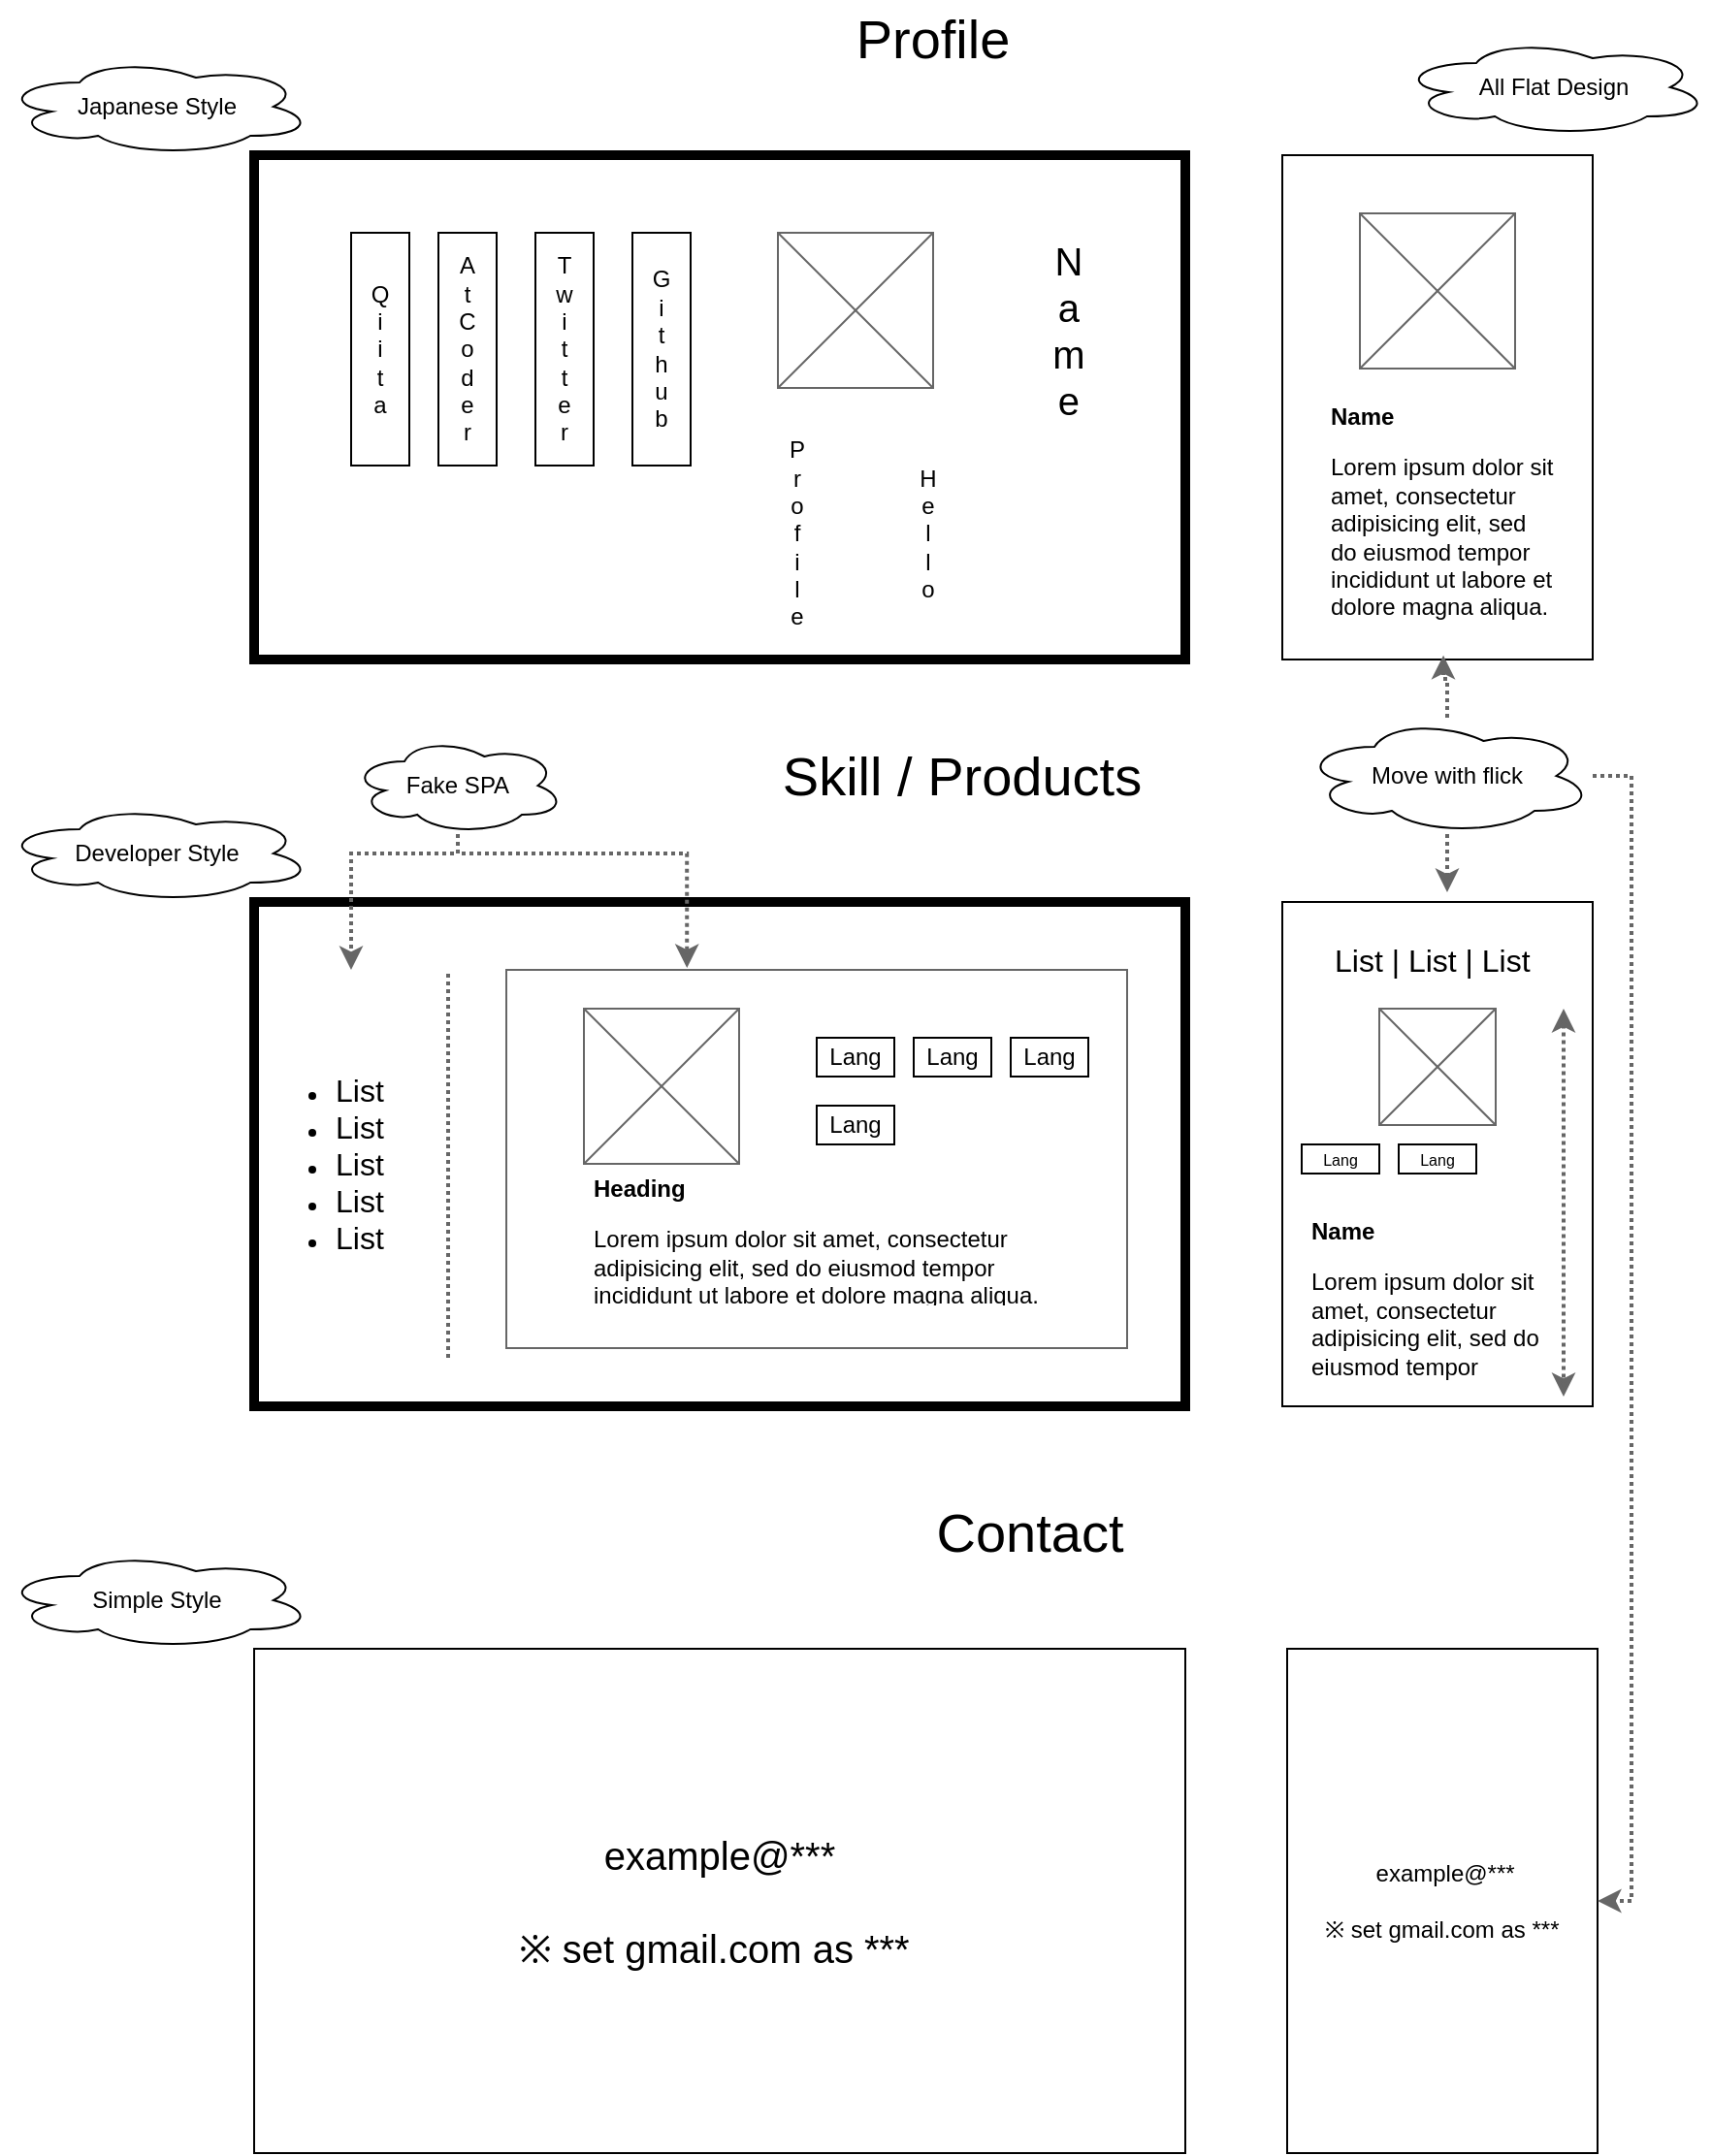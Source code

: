 <mxfile version="12.8.0" type="github">
  <diagram id="wi5P3lbnyXnD6WubuVir" name="Page-1">
    <mxGraphModel dx="1705" dy="613" grid="1" gridSize="10" guides="1" tooltips="1" connect="1" arrows="1" fold="1" page="1" pageScale="1" pageWidth="827" pageHeight="1169" math="0" shadow="0">
      <root>
        <mxCell id="0" />
        <mxCell id="1" parent="0" />
        <mxCell id="LEy-P6qLyVhZtP79ntJR-2" value="" style="verticalLabelPosition=bottom;verticalAlign=top;html=1;shape=mxgraph.basic.rect;fillColor2=none;strokeWidth=5;size=20;indent=5;fillColor=none;" vertex="1" parent="1">
          <mxGeometry x="80" y="100" width="480" height="260" as="geometry" />
        </mxCell>
        <mxCell id="LEy-P6qLyVhZtP79ntJR-3" value="Profile" style="text;html=1;strokeColor=none;fillColor=none;align=center;verticalAlign=middle;whiteSpace=wrap;rounded=0;fontSize=28;" vertex="1" parent="1">
          <mxGeometry x="380" y="20" width="100" height="40" as="geometry" />
        </mxCell>
        <mxCell id="LEy-P6qLyVhZtP79ntJR-6" value="" style="verticalLabelPosition=bottom;verticalAlign=top;html=1;shape=mxgraph.basic.rect;fillColor2=none;strokeWidth=1;size=20;indent=5;fillColor=none;" vertex="1" parent="1">
          <mxGeometry x="610" y="100" width="160" height="260" as="geometry" />
        </mxCell>
        <mxCell id="LEy-P6qLyVhZtP79ntJR-11" value="" style="group" vertex="1" connectable="0" parent="1">
          <mxGeometry x="650" y="130" width="80" height="80" as="geometry" />
        </mxCell>
        <mxCell id="LEy-P6qLyVhZtP79ntJR-10" value="" style="group;strokeColor=#666666;" vertex="1" connectable="0" parent="LEy-P6qLyVhZtP79ntJR-11">
          <mxGeometry width="80" height="80" as="geometry" />
        </mxCell>
        <mxCell id="LEy-P6qLyVhZtP79ntJR-7" value="" style="whiteSpace=wrap;html=1;aspect=fixed;fillColor=none;fontSize=28;strokeColor=#666666;" vertex="1" parent="LEy-P6qLyVhZtP79ntJR-10">
          <mxGeometry width="80" height="80" as="geometry" />
        </mxCell>
        <mxCell id="LEy-P6qLyVhZtP79ntJR-8" value="" style="endArrow=none;html=1;fontSize=28;entryX=1;entryY=0;entryDx=0;entryDy=0;exitX=0;exitY=1;exitDx=0;exitDy=0;strokeColor=#666666;" edge="1" parent="LEy-P6qLyVhZtP79ntJR-10" source="LEy-P6qLyVhZtP79ntJR-7" target="LEy-P6qLyVhZtP79ntJR-7">
          <mxGeometry width="50" height="50" relative="1" as="geometry">
            <mxPoint x="290" y="310" as="sourcePoint" />
            <mxPoint x="340" y="260" as="targetPoint" />
          </mxGeometry>
        </mxCell>
        <mxCell id="LEy-P6qLyVhZtP79ntJR-9" value="" style="endArrow=none;html=1;fontSize=28;entryX=0;entryY=0;entryDx=0;entryDy=0;strokeColor=#666666;" edge="1" parent="LEy-P6qLyVhZtP79ntJR-10" target="LEy-P6qLyVhZtP79ntJR-7">
          <mxGeometry width="50" height="50" relative="1" as="geometry">
            <mxPoint x="80" y="80" as="sourcePoint" />
            <mxPoint x="340" y="260" as="targetPoint" />
          </mxGeometry>
        </mxCell>
        <mxCell id="LEy-P6qLyVhZtP79ntJR-13" value="&lt;h1 style=&quot;font-size: 12px&quot;&gt;Name&lt;/h1&gt;&lt;p style=&quot;font-size: 12px&quot;&gt;Lorem ipsum dolor sit amet, consectetur adipisicing elit, sed do eiusmod tempor incididunt ut labore et dolore magna aliqua.&lt;/p&gt;" style="text;html=1;strokeColor=none;fillColor=none;spacing=5;spacingTop=-20;whiteSpace=wrap;overflow=hidden;rounded=0;fontSize=12;" vertex="1" parent="1">
          <mxGeometry x="630" y="230" width="125" height="110" as="geometry" />
        </mxCell>
        <mxCell id="LEy-P6qLyVhZtP79ntJR-15" value="Skill / Products" style="text;html=1;strokeColor=none;fillColor=none;align=center;verticalAlign=middle;whiteSpace=wrap;rounded=0;fontSize=28;" vertex="1" parent="1">
          <mxGeometry x="350" y="400" width="190" height="40" as="geometry" />
        </mxCell>
        <mxCell id="LEy-P6qLyVhZtP79ntJR-16" value="Contact" style="text;html=1;strokeColor=none;fillColor=none;align=center;verticalAlign=middle;whiteSpace=wrap;rounded=0;fontSize=28;" vertex="1" parent="1">
          <mxGeometry x="430" y="790" width="100" height="40" as="geometry" />
        </mxCell>
        <mxCell id="LEy-P6qLyVhZtP79ntJR-17" value="" style="verticalLabelPosition=bottom;verticalAlign=top;html=1;shape=mxgraph.basic.rect;fillColor2=none;strokeWidth=5;size=20;indent=5;fillColor=none;" vertex="1" parent="1">
          <mxGeometry x="80" y="485" width="480" height="260" as="geometry" />
        </mxCell>
        <mxCell id="LEy-P6qLyVhZtP79ntJR-18" value="" style="verticalLabelPosition=bottom;verticalAlign=top;html=1;shape=mxgraph.basic.rect;fillColor2=none;strokeWidth=1;size=20;indent=5;fillColor=none;" vertex="1" parent="1">
          <mxGeometry x="80" y="870" width="480" height="260" as="geometry" />
        </mxCell>
        <mxCell id="LEy-P6qLyVhZtP79ntJR-19" value="" style="verticalLabelPosition=bottom;verticalAlign=top;html=1;shape=mxgraph.basic.rect;fillColor2=none;strokeWidth=1;size=20;indent=5;fillColor=none;" vertex="1" parent="1">
          <mxGeometry x="610" y="485" width="160" height="260" as="geometry" />
        </mxCell>
        <mxCell id="LEy-P6qLyVhZtP79ntJR-20" value="" style="verticalLabelPosition=bottom;verticalAlign=top;html=1;shape=mxgraph.basic.rect;fillColor2=none;strokeWidth=1;size=20;indent=5;fillColor=none;" vertex="1" parent="1">
          <mxGeometry x="612.5" y="870" width="160" height="260" as="geometry" />
        </mxCell>
        <mxCell id="LEy-P6qLyVhZtP79ntJR-21" value="&lt;span style=&quot;font-size: 16px&quot;&gt;List | List | List&lt;/span&gt;" style="text;html=1;strokeColor=none;fillColor=none;align=left;verticalAlign=middle;whiteSpace=wrap;rounded=0;fontSize=12;" vertex="1" parent="1">
          <mxGeometry x="635" y="500" width="110" height="30" as="geometry" />
        </mxCell>
        <mxCell id="LEy-P6qLyVhZtP79ntJR-23" value="&lt;div style=&quot;text-align: center&quot;&gt;example@***&lt;/div&gt;&lt;font style=&quot;font-size: 12px&quot;&gt;&lt;br&gt;※ set gmail.com as ***&amp;nbsp;&lt;/font&gt;" style="text;html=1;strokeColor=none;fillColor=none;align=left;verticalAlign=middle;whiteSpace=wrap;rounded=0;fontSize=12;" vertex="1" parent="1">
          <mxGeometry x="630" y="930" width="130" height="140" as="geometry" />
        </mxCell>
        <mxCell id="LEy-P6qLyVhZtP79ntJR-24" value="&lt;ul&gt;&lt;li&gt;&lt;font style=&quot;font-size: 16px&quot;&gt;List&lt;/font&gt;&lt;/li&gt;&lt;li&gt;&lt;font style=&quot;font-size: 16px&quot;&gt;List&lt;/font&gt;&lt;/li&gt;&lt;li&gt;&lt;font style=&quot;font-size: 16px&quot;&gt;List&lt;/font&gt;&lt;/li&gt;&lt;li&gt;&lt;font style=&quot;font-size: 16px&quot;&gt;List&lt;/font&gt;&lt;/li&gt;&lt;li&gt;&lt;font style=&quot;font-size: 16px&quot;&gt;List&lt;/font&gt;&lt;/li&gt;&lt;/ul&gt;" style="text;html=1;strokeColor=none;fillColor=none;align=left;verticalAlign=middle;rounded=0;fontSize=12;whiteSpace=wrap;" vertex="1" parent="1">
          <mxGeometry x="80" y="520" width="100" height="200" as="geometry" />
        </mxCell>
        <mxCell id="LEy-P6qLyVhZtP79ntJR-26" value="" style="endArrow=none;dashed=1;html=1;strokeColor=#666666;fontSize=12;exitX=1;exitY=1;exitDx=0;exitDy=0;strokeWidth=2;dashPattern=1 1;entryX=1;entryY=0;entryDx=0;entryDy=0;" edge="1" parent="1" source="LEy-P6qLyVhZtP79ntJR-24" target="LEy-P6qLyVhZtP79ntJR-24">
          <mxGeometry width="50" height="50" relative="1" as="geometry">
            <mxPoint x="380" y="570" as="sourcePoint" />
            <mxPoint x="180" y="530" as="targetPoint" />
          </mxGeometry>
        </mxCell>
        <mxCell id="LEy-P6qLyVhZtP79ntJR-41" value="" style="edgeStyle=orthogonalEdgeStyle;rounded=0;orthogonalLoop=1;jettySize=auto;html=1;dashed=1;dashPattern=1 1;strokeColor=#666666;strokeWidth=2;fontSize=12;entryX=0.291;entryY=-0.005;entryDx=0;entryDy=0;entryPerimeter=0;" edge="1" parent="1" source="LEy-P6qLyVhZtP79ntJR-39" target="LEy-P6qLyVhZtP79ntJR-27">
          <mxGeometry relative="1" as="geometry">
            <Array as="points">
              <mxPoint x="185" y="460" />
              <mxPoint x="303" y="460" />
            </Array>
          </mxGeometry>
        </mxCell>
        <mxCell id="LEy-P6qLyVhZtP79ntJR-42" style="edgeStyle=orthogonalEdgeStyle;rounded=0;orthogonalLoop=1;jettySize=auto;html=1;dashed=1;dashPattern=1 1;strokeColor=#666666;strokeWidth=2;fontSize=12;" edge="1" parent="1" source="LEy-P6qLyVhZtP79ntJR-39" target="LEy-P6qLyVhZtP79ntJR-24">
          <mxGeometry relative="1" as="geometry">
            <Array as="points">
              <mxPoint x="185" y="460" />
              <mxPoint x="130" y="460" />
            </Array>
          </mxGeometry>
        </mxCell>
        <mxCell id="LEy-P6qLyVhZtP79ntJR-39" value="Fake SPA" style="ellipse;shape=cloud;whiteSpace=wrap;html=1;strokeColor=#000000;fillColor=none;fontSize=12;" vertex="1" parent="1">
          <mxGeometry x="130" y="400" width="110" height="50" as="geometry" />
        </mxCell>
        <mxCell id="LEy-P6qLyVhZtP79ntJR-40" value="" style="group" vertex="1" connectable="0" parent="1">
          <mxGeometry x="210" y="520" width="320" height="195" as="geometry" />
        </mxCell>
        <mxCell id="LEy-P6qLyVhZtP79ntJR-27" value="" style="rounded=0;whiteSpace=wrap;html=1;strokeColor=#666666;fillColor=none;fontSize=12;" vertex="1" parent="LEy-P6qLyVhZtP79ntJR-40">
          <mxGeometry width="320" height="195" as="geometry" />
        </mxCell>
        <mxCell id="LEy-P6qLyVhZtP79ntJR-28" value="" style="group" vertex="1" connectable="0" parent="LEy-P6qLyVhZtP79ntJR-40">
          <mxGeometry x="40" y="20" width="80" height="80" as="geometry" />
        </mxCell>
        <mxCell id="LEy-P6qLyVhZtP79ntJR-29" value="" style="group;strokeColor=#666666;" vertex="1" connectable="0" parent="LEy-P6qLyVhZtP79ntJR-28">
          <mxGeometry width="80" height="80" as="geometry" />
        </mxCell>
        <mxCell id="LEy-P6qLyVhZtP79ntJR-30" value="" style="whiteSpace=wrap;html=1;aspect=fixed;fillColor=none;fontSize=28;strokeColor=#666666;" vertex="1" parent="LEy-P6qLyVhZtP79ntJR-29">
          <mxGeometry width="80" height="80" as="geometry" />
        </mxCell>
        <mxCell id="LEy-P6qLyVhZtP79ntJR-31" value="" style="endArrow=none;html=1;fontSize=28;entryX=1;entryY=0;entryDx=0;entryDy=0;exitX=0;exitY=1;exitDx=0;exitDy=0;strokeColor=#666666;" edge="1" parent="LEy-P6qLyVhZtP79ntJR-29" source="LEy-P6qLyVhZtP79ntJR-30" target="LEy-P6qLyVhZtP79ntJR-30">
          <mxGeometry width="50" height="50" relative="1" as="geometry">
            <mxPoint x="290" y="310" as="sourcePoint" />
            <mxPoint x="340" y="260" as="targetPoint" />
          </mxGeometry>
        </mxCell>
        <mxCell id="LEy-P6qLyVhZtP79ntJR-32" value="" style="endArrow=none;html=1;fontSize=28;entryX=0;entryY=0;entryDx=0;entryDy=0;strokeColor=#666666;" edge="1" parent="LEy-P6qLyVhZtP79ntJR-29" target="LEy-P6qLyVhZtP79ntJR-30">
          <mxGeometry width="50" height="50" relative="1" as="geometry">
            <mxPoint x="80" y="80" as="sourcePoint" />
            <mxPoint x="340" y="260" as="targetPoint" />
          </mxGeometry>
        </mxCell>
        <mxCell id="LEy-P6qLyVhZtP79ntJR-34" value="&lt;h1 style=&quot;font-size: 12px;&quot;&gt;Heading&lt;/h1&gt;&lt;p style=&quot;font-size: 12px;&quot;&gt;Lorem ipsum dolor sit amet, consectetur adipisicing elit, sed do eiusmod tempor incididunt ut labore et dolore magna aliqua.&lt;/p&gt;" style="text;html=1;strokeColor=none;fillColor=none;spacing=5;spacingTop=-20;whiteSpace=wrap;overflow=hidden;rounded=0;fontSize=12;" vertex="1" parent="LEy-P6qLyVhZtP79ntJR-40">
          <mxGeometry x="40" y="107.5" width="240" height="65" as="geometry" />
        </mxCell>
        <mxCell id="LEy-P6qLyVhZtP79ntJR-35" value="Lang" style="text;html=1;strokeColor=#000000;fillColor=none;align=center;verticalAlign=middle;whiteSpace=wrap;rounded=0;fontSize=12;" vertex="1" parent="LEy-P6qLyVhZtP79ntJR-40">
          <mxGeometry x="160" y="35" width="40" height="20" as="geometry" />
        </mxCell>
        <mxCell id="LEy-P6qLyVhZtP79ntJR-36" value="Lang" style="text;html=1;strokeColor=#000000;fillColor=none;align=center;verticalAlign=middle;whiteSpace=wrap;rounded=0;fontSize=12;" vertex="1" parent="LEy-P6qLyVhZtP79ntJR-40">
          <mxGeometry x="210" y="35" width="40" height="20" as="geometry" />
        </mxCell>
        <mxCell id="LEy-P6qLyVhZtP79ntJR-37" value="Lang" style="text;html=1;strokeColor=#000000;fillColor=none;align=center;verticalAlign=middle;whiteSpace=wrap;rounded=0;fontSize=12;" vertex="1" parent="LEy-P6qLyVhZtP79ntJR-40">
          <mxGeometry x="260" y="35" width="40" height="20" as="geometry" />
        </mxCell>
        <mxCell id="LEy-P6qLyVhZtP79ntJR-38" value="Lang" style="text;html=1;strokeColor=#000000;fillColor=none;align=center;verticalAlign=middle;whiteSpace=wrap;rounded=0;fontSize=12;" vertex="1" parent="LEy-P6qLyVhZtP79ntJR-40">
          <mxGeometry x="160" y="70" width="40" height="20" as="geometry" />
        </mxCell>
        <mxCell id="LEy-P6qLyVhZtP79ntJR-43" value="&lt;div style=&quot;font-size: 20px;&quot;&gt;example@***&lt;/div&gt;&lt;font style=&quot;font-size: 20px;&quot;&gt;&lt;br style=&quot;font-size: 20px;&quot;&gt;※ set gmail.com as ***&amp;nbsp;&lt;/font&gt;" style="text;html=1;strokeColor=none;fillColor=none;align=center;verticalAlign=middle;whiteSpace=wrap;rounded=0;fontSize=20;" vertex="1" parent="1">
          <mxGeometry x="160" y="950" width="320" height="100" as="geometry" />
        </mxCell>
        <mxCell id="LEy-P6qLyVhZtP79ntJR-44" value="N&lt;br&gt;a&lt;br&gt;m&lt;br&gt;e" style="text;html=1;strokeColor=none;fillColor=none;align=center;verticalAlign=middle;whiteSpace=wrap;rounded=0;fontSize=20;" vertex="1" parent="1">
          <mxGeometry x="480" y="140" width="40" height="100" as="geometry" />
        </mxCell>
        <mxCell id="LEy-P6qLyVhZtP79ntJR-65" value="G&lt;br style=&quot;font-size: 12px;&quot;&gt;i&lt;br style=&quot;font-size: 12px;&quot;&gt;t&lt;br style=&quot;font-size: 12px;&quot;&gt;h&lt;br style=&quot;font-size: 12px;&quot;&gt;u&lt;br style=&quot;font-size: 12px;&quot;&gt;b" style="rounded=0;whiteSpace=wrap;html=1;strokeColor=#000000;fillColor=none;fontSize=12;align=center;" vertex="1" parent="1">
          <mxGeometry x="275" y="140" width="30" height="120" as="geometry" />
        </mxCell>
        <mxCell id="LEy-P6qLyVhZtP79ntJR-66" value="T&lt;br style=&quot;font-size: 12px;&quot;&gt;w&lt;br style=&quot;font-size: 12px;&quot;&gt;i&lt;br style=&quot;font-size: 12px;&quot;&gt;t&lt;br style=&quot;font-size: 12px;&quot;&gt;t&lt;br style=&quot;font-size: 12px;&quot;&gt;e&lt;br style=&quot;font-size: 12px;&quot;&gt;r" style="rounded=0;whiteSpace=wrap;html=1;strokeColor=#000000;fillColor=none;fontSize=12;align=center;" vertex="1" parent="1">
          <mxGeometry x="225" y="140" width="30" height="120" as="geometry" />
        </mxCell>
        <mxCell id="LEy-P6qLyVhZtP79ntJR-67" value="A&lt;br&gt;t&lt;br&gt;C&lt;br&gt;o&lt;br&gt;d&lt;br&gt;e&lt;br&gt;r" style="rounded=0;whiteSpace=wrap;html=1;strokeColor=#000000;fillColor=none;fontSize=12;align=center;" vertex="1" parent="1">
          <mxGeometry x="175" y="140" width="30" height="120" as="geometry" />
        </mxCell>
        <mxCell id="LEy-P6qLyVhZtP79ntJR-68" value="Q&lt;br&gt;i&lt;br&gt;i&lt;br&gt;t&lt;br&gt;a" style="rounded=0;whiteSpace=wrap;html=1;strokeColor=#000000;fillColor=none;fontSize=12;align=center;" vertex="1" parent="1">
          <mxGeometry x="130" y="140" width="30" height="120" as="geometry" />
        </mxCell>
        <mxCell id="LEy-P6qLyVhZtP79ntJR-71" value="H&lt;br&gt;e&lt;br&gt;l&lt;br&gt;l&lt;br&gt;o" style="text;html=1;strokeColor=none;fillColor=none;align=center;verticalAlign=middle;whiteSpace=wrap;rounded=0;fontSize=12;" vertex="1" parent="1">
          <mxGeometry x="416" y="240" width="23" height="110" as="geometry" />
        </mxCell>
        <mxCell id="LEy-P6qLyVhZtP79ntJR-72" value="P&lt;br&gt;r&lt;br&gt;o&lt;br&gt;f&lt;br&gt;i&lt;br&gt;l&lt;br&gt;e" style="text;html=1;strokeColor=none;fillColor=none;align=center;verticalAlign=middle;whiteSpace=wrap;rounded=0;fontSize=12;" vertex="1" parent="1">
          <mxGeometry x="330" y="240" width="60" height="110" as="geometry" />
        </mxCell>
        <mxCell id="LEy-P6qLyVhZtP79ntJR-75" value="" style="group" vertex="1" connectable="0" parent="1">
          <mxGeometry x="350" y="140" width="80" height="80" as="geometry" />
        </mxCell>
        <mxCell id="LEy-P6qLyVhZtP79ntJR-76" value="" style="group;strokeColor=#666666;" vertex="1" connectable="0" parent="LEy-P6qLyVhZtP79ntJR-75">
          <mxGeometry width="80" height="80" as="geometry" />
        </mxCell>
        <mxCell id="LEy-P6qLyVhZtP79ntJR-77" value="" style="whiteSpace=wrap;html=1;aspect=fixed;fillColor=none;fontSize=28;strokeColor=#666666;" vertex="1" parent="LEy-P6qLyVhZtP79ntJR-76">
          <mxGeometry width="80" height="80" as="geometry" />
        </mxCell>
        <mxCell id="LEy-P6qLyVhZtP79ntJR-78" value="" style="endArrow=none;html=1;fontSize=28;entryX=1;entryY=0;entryDx=0;entryDy=0;exitX=0;exitY=1;exitDx=0;exitDy=0;strokeColor=#666666;" edge="1" parent="LEy-P6qLyVhZtP79ntJR-76" source="LEy-P6qLyVhZtP79ntJR-77" target="LEy-P6qLyVhZtP79ntJR-77">
          <mxGeometry width="50" height="50" relative="1" as="geometry">
            <mxPoint x="290" y="310" as="sourcePoint" />
            <mxPoint x="340" y="260" as="targetPoint" />
          </mxGeometry>
        </mxCell>
        <mxCell id="LEy-P6qLyVhZtP79ntJR-79" value="" style="endArrow=none;html=1;fontSize=28;entryX=0;entryY=0;entryDx=0;entryDy=0;strokeColor=#666666;" edge="1" parent="LEy-P6qLyVhZtP79ntJR-76" target="LEy-P6qLyVhZtP79ntJR-77">
          <mxGeometry width="50" height="50" relative="1" as="geometry">
            <mxPoint x="80" y="80" as="sourcePoint" />
            <mxPoint x="340" y="260" as="targetPoint" />
          </mxGeometry>
        </mxCell>
        <mxCell id="LEy-P6qLyVhZtP79ntJR-81" style="edgeStyle=orthogonalEdgeStyle;rounded=0;orthogonalLoop=1;jettySize=auto;html=1;entryX=0.519;entryY=0.992;entryDx=0;entryDy=0;entryPerimeter=0;dashed=1;dashPattern=1 1;strokeColor=#666666;strokeWidth=2;fontSize=12;" edge="1" parent="1" source="LEy-P6qLyVhZtP79ntJR-80" target="LEy-P6qLyVhZtP79ntJR-6">
          <mxGeometry relative="1" as="geometry" />
        </mxCell>
        <mxCell id="LEy-P6qLyVhZtP79ntJR-82" style="edgeStyle=orthogonalEdgeStyle;rounded=0;orthogonalLoop=1;jettySize=auto;html=1;dashed=1;dashPattern=1 1;strokeColor=#666666;strokeWidth=2;fontSize=12;" edge="1" parent="1" source="LEy-P6qLyVhZtP79ntJR-80">
          <mxGeometry relative="1" as="geometry">
            <mxPoint x="695" y="480" as="targetPoint" />
          </mxGeometry>
        </mxCell>
        <mxCell id="LEy-P6qLyVhZtP79ntJR-83" style="edgeStyle=orthogonalEdgeStyle;rounded=0;orthogonalLoop=1;jettySize=auto;html=1;dashed=1;dashPattern=1 1;strokeColor=#666666;strokeWidth=2;fontSize=12;" edge="1" parent="1" source="LEy-P6qLyVhZtP79ntJR-80" target="LEy-P6qLyVhZtP79ntJR-20">
          <mxGeometry relative="1" as="geometry">
            <Array as="points">
              <mxPoint x="790" y="420" />
              <mxPoint x="790" y="1000" />
            </Array>
          </mxGeometry>
        </mxCell>
        <mxCell id="LEy-P6qLyVhZtP79ntJR-80" value="Move with flick" style="ellipse;shape=cloud;whiteSpace=wrap;html=1;strokeColor=#000000;fillColor=none;fontSize=12;align=center;" vertex="1" parent="1">
          <mxGeometry x="620" y="390" width="150" height="60" as="geometry" />
        </mxCell>
        <mxCell id="LEy-P6qLyVhZtP79ntJR-103" value="" style="group" vertex="1" connectable="0" parent="1">
          <mxGeometry x="660" y="540" width="60" height="60" as="geometry" />
        </mxCell>
        <mxCell id="LEy-P6qLyVhZtP79ntJR-104" value="" style="group;strokeColor=#666666;" vertex="1" connectable="0" parent="LEy-P6qLyVhZtP79ntJR-103">
          <mxGeometry width="60" height="60" as="geometry" />
        </mxCell>
        <mxCell id="LEy-P6qLyVhZtP79ntJR-105" value="" style="whiteSpace=wrap;html=1;aspect=fixed;fillColor=none;fontSize=28;strokeColor=#666666;" vertex="1" parent="LEy-P6qLyVhZtP79ntJR-104">
          <mxGeometry width="60" height="60" as="geometry" />
        </mxCell>
        <mxCell id="LEy-P6qLyVhZtP79ntJR-106" value="" style="endArrow=none;html=1;fontSize=28;entryX=1;entryY=0;entryDx=0;entryDy=0;exitX=0;exitY=1;exitDx=0;exitDy=0;strokeColor=#666666;" edge="1" parent="LEy-P6qLyVhZtP79ntJR-104" source="LEy-P6qLyVhZtP79ntJR-105" target="LEy-P6qLyVhZtP79ntJR-105">
          <mxGeometry width="50" height="50" relative="1" as="geometry">
            <mxPoint x="217.5" y="232.5" as="sourcePoint" />
            <mxPoint x="255" y="195" as="targetPoint" />
          </mxGeometry>
        </mxCell>
        <mxCell id="LEy-P6qLyVhZtP79ntJR-107" value="" style="endArrow=none;html=1;fontSize=28;entryX=0;entryY=0;entryDx=0;entryDy=0;strokeColor=#666666;" edge="1" parent="LEy-P6qLyVhZtP79ntJR-104" target="LEy-P6qLyVhZtP79ntJR-105">
          <mxGeometry width="50" height="50" relative="1" as="geometry">
            <mxPoint x="60" y="60" as="sourcePoint" />
            <mxPoint x="255" y="195" as="targetPoint" />
          </mxGeometry>
        </mxCell>
        <mxCell id="LEy-P6qLyVhZtP79ntJR-109" value="&lt;h1 style=&quot;font-size: 12px&quot;&gt;Name&lt;/h1&gt;&lt;h1 style=&quot;font-size: 12px&quot;&gt;&lt;p style=&quot;font-weight: 400&quot;&gt;Lorem ipsum dolor sit amet, consectetur adipisicing elit, sed do eiusmod tempor&amp;nbsp;&lt;/p&gt;&lt;/h1&gt;" style="text;html=1;strokeColor=none;fillColor=none;spacing=5;spacingTop=-20;whiteSpace=wrap;overflow=hidden;rounded=0;fontSize=12;" vertex="1" parent="1">
          <mxGeometry x="620" y="650" width="140" height="90" as="geometry" />
        </mxCell>
        <mxCell id="LEy-P6qLyVhZtP79ntJR-110" value="Lang" style="text;html=1;strokeColor=#000000;fillColor=none;align=center;verticalAlign=middle;whiteSpace=wrap;rounded=0;fontSize=8;" vertex="1" parent="1">
          <mxGeometry x="620" y="610" width="40" height="15" as="geometry" />
        </mxCell>
        <mxCell id="LEy-P6qLyVhZtP79ntJR-111" value="Lang" style="text;html=1;strokeColor=#000000;fillColor=none;align=center;verticalAlign=middle;whiteSpace=wrap;rounded=0;fontSize=8;" vertex="1" parent="1">
          <mxGeometry x="670" y="610" width="40" height="15" as="geometry" />
        </mxCell>
        <mxCell id="LEy-P6qLyVhZtP79ntJR-112" value="" style="endArrow=classic;startArrow=classic;html=1;dashed=1;dashPattern=1 1;strokeColor=#666666;strokeWidth=2;fontSize=8;" edge="1" parent="1">
          <mxGeometry width="50" height="50" relative="1" as="geometry">
            <mxPoint x="755" y="540" as="sourcePoint" />
            <mxPoint x="755" y="740" as="targetPoint" />
          </mxGeometry>
        </mxCell>
        <mxCell id="LEy-P6qLyVhZtP79ntJR-113" value="Japanese Style" style="ellipse;shape=cloud;whiteSpace=wrap;html=1;strokeColor=#000000;fillColor=none;fontSize=12;" vertex="1" parent="1">
          <mxGeometry x="-50" y="50" width="160" height="50" as="geometry" />
        </mxCell>
        <mxCell id="LEy-P6qLyVhZtP79ntJR-114" value="Developer Style" style="ellipse;shape=cloud;whiteSpace=wrap;html=1;strokeColor=#000000;fillColor=none;fontSize=12;" vertex="1" parent="1">
          <mxGeometry x="-50" y="435" width="160" height="50" as="geometry" />
        </mxCell>
        <mxCell id="LEy-P6qLyVhZtP79ntJR-116" value="Simple Style" style="ellipse;shape=cloud;whiteSpace=wrap;html=1;strokeColor=#000000;fillColor=none;fontSize=12;" vertex="1" parent="1">
          <mxGeometry x="-50" y="820" width="160" height="50" as="geometry" />
        </mxCell>
        <mxCell id="LEy-P6qLyVhZtP79ntJR-117" value="All Flat Design" style="ellipse;shape=cloud;whiteSpace=wrap;html=1;strokeColor=#000000;fillColor=none;fontSize=12;" vertex="1" parent="1">
          <mxGeometry x="670" y="40" width="160" height="50" as="geometry" />
        </mxCell>
      </root>
    </mxGraphModel>
  </diagram>
</mxfile>

